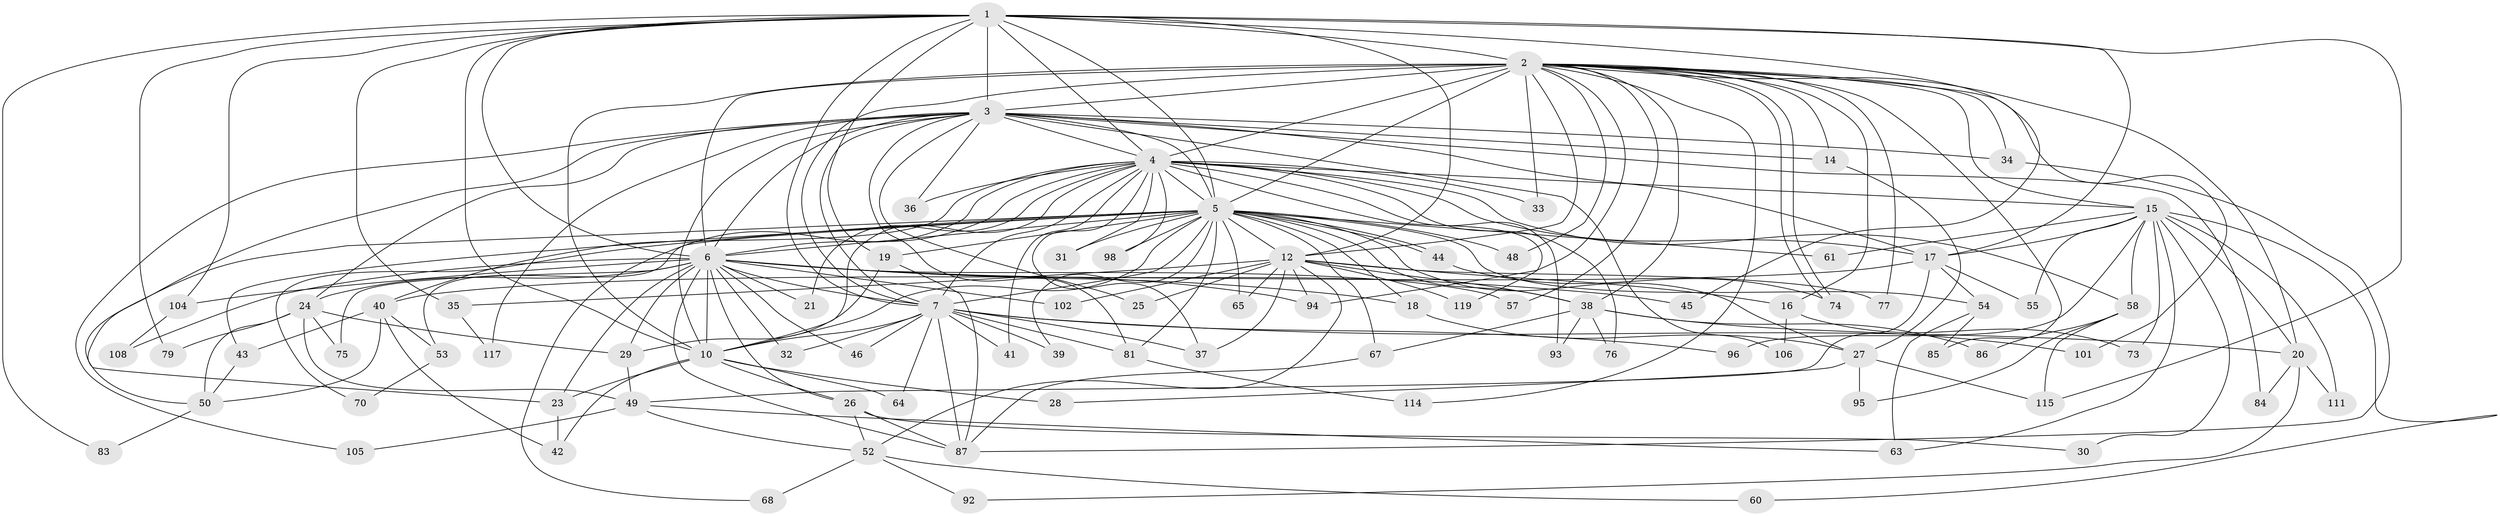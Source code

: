 // original degree distribution, {19: 0.008403361344537815, 24: 0.008403361344537815, 16: 0.008403361344537815, 23: 0.008403361344537815, 31: 0.008403361344537815, 27: 0.008403361344537815, 20: 0.008403361344537815, 14: 0.008403361344537815, 13: 0.008403361344537815, 15: 0.008403361344537815, 2: 0.5630252100840336, 11: 0.008403361344537815, 5: 0.04201680672268908, 3: 0.15966386554621848, 4: 0.058823529411764705, 8: 0.01680672268907563, 7: 0.008403361344537815, 6: 0.05042016806722689, 10: 0.008403361344537815}
// Generated by graph-tools (version 1.1) at 2025/10/02/27/25 16:10:56]
// undirected, 87 vertices, 209 edges
graph export_dot {
graph [start="1"]
  node [color=gray90,style=filled];
  1 [super="+91"];
  2 [super="+9"];
  3 [super="+8"];
  4 [super="+13"];
  5 [super="+11"];
  6 [super="+71"];
  7 [super="+22"];
  10 [super="+62"];
  12 [super="+47"];
  14;
  15 [super="+51"];
  16 [super="+66"];
  17 [super="+103"];
  18;
  19;
  20 [super="+56"];
  21;
  23 [super="+59"];
  24;
  25;
  26 [super="+100"];
  27 [super="+69"];
  28;
  29 [super="+118"];
  30;
  31;
  32;
  33;
  34 [super="+110"];
  35;
  36;
  37 [super="+97"];
  38 [super="+88"];
  39;
  40;
  41;
  42 [super="+80"];
  43 [super="+112"];
  44;
  45;
  46;
  48;
  49 [super="+109"];
  50 [super="+78"];
  52 [super="+107"];
  53;
  54;
  55;
  57;
  58 [super="+116"];
  60;
  61;
  63 [super="+72"];
  64;
  65;
  67 [super="+90"];
  68;
  70;
  73;
  74 [super="+113"];
  75;
  76;
  77;
  79;
  81 [super="+82"];
  83;
  84;
  85;
  86;
  87 [super="+89"];
  92;
  93;
  94 [super="+99"];
  95;
  96;
  98;
  101;
  102;
  104;
  105;
  106;
  108;
  111;
  114;
  115;
  117;
  119;
  1 -- 2 [weight=2];
  1 -- 3 [weight=2];
  1 -- 4;
  1 -- 5;
  1 -- 6 [weight=2];
  1 -- 7;
  1 -- 10;
  1 -- 17;
  1 -- 19;
  1 -- 35;
  1 -- 45;
  1 -- 79;
  1 -- 83;
  1 -- 115;
  1 -- 12 [weight=2];
  1 -- 104;
  2 -- 3 [weight=4];
  2 -- 4 [weight=2];
  2 -- 5 [weight=2];
  2 -- 6 [weight=2];
  2 -- 7 [weight=3];
  2 -- 10 [weight=2];
  2 -- 12;
  2 -- 14;
  2 -- 16 [weight=2];
  2 -- 33;
  2 -- 34;
  2 -- 48;
  2 -- 57;
  2 -- 74;
  2 -- 74;
  2 -- 77;
  2 -- 85;
  2 -- 101;
  2 -- 114;
  2 -- 38;
  2 -- 15;
  2 -- 20;
  2 -- 94;
  3 -- 4 [weight=2];
  3 -- 5 [weight=2];
  3 -- 6 [weight=2];
  3 -- 7 [weight=2];
  3 -- 10 [weight=2];
  3 -- 14;
  3 -- 25;
  3 -- 34;
  3 -- 81;
  3 -- 84;
  3 -- 105;
  3 -- 117;
  3 -- 36;
  3 -- 106;
  3 -- 23;
  3 -- 24;
  3 -- 17;
  4 -- 5 [weight=3];
  4 -- 6;
  4 -- 7;
  4 -- 10;
  4 -- 15;
  4 -- 17;
  4 -- 21;
  4 -- 33;
  4 -- 36;
  4 -- 37;
  4 -- 40;
  4 -- 41;
  4 -- 68;
  4 -- 93;
  4 -- 98;
  4 -- 119;
  4 -- 58;
  4 -- 76;
  4 -- 31;
  5 -- 6;
  5 -- 7;
  5 -- 10;
  5 -- 12;
  5 -- 18;
  5 -- 19;
  5 -- 31;
  5 -- 38;
  5 -- 39;
  5 -- 43;
  5 -- 44;
  5 -- 44;
  5 -- 48;
  5 -- 50;
  5 -- 53;
  5 -- 54;
  5 -- 61;
  5 -- 65;
  5 -- 67;
  5 -- 70;
  5 -- 81;
  5 -- 98;
  5 -- 27;
  6 -- 7;
  6 -- 10 [weight=2];
  6 -- 18;
  6 -- 21;
  6 -- 23;
  6 -- 24;
  6 -- 26;
  6 -- 32;
  6 -- 45;
  6 -- 46;
  6 -- 57;
  6 -- 75;
  6 -- 87;
  6 -- 94;
  6 -- 102;
  6 -- 104;
  6 -- 108;
  6 -- 29;
  7 -- 10;
  7 -- 20;
  7 -- 32;
  7 -- 39;
  7 -- 41;
  7 -- 46;
  7 -- 64;
  7 -- 96;
  7 -- 87;
  7 -- 81;
  7 -- 37;
  10 -- 23;
  10 -- 26;
  10 -- 28;
  10 -- 64;
  10 -- 42;
  12 -- 16;
  12 -- 25;
  12 -- 35;
  12 -- 37;
  12 -- 77;
  12 -- 65;
  12 -- 52;
  12 -- 102;
  12 -- 119;
  12 -- 94;
  12 -- 38;
  14 -- 27;
  15 -- 30;
  15 -- 111;
  15 -- 96;
  15 -- 73;
  15 -- 17;
  15 -- 55;
  15 -- 58;
  15 -- 60;
  15 -- 61;
  15 -- 20;
  15 -- 63;
  16 -- 73;
  16 -- 106;
  17 -- 40;
  17 -- 54;
  17 -- 55;
  17 -- 49;
  18 -- 27;
  19 -- 29;
  19 -- 87;
  20 -- 92;
  20 -- 111;
  20 -- 84;
  23 -- 42;
  24 -- 29;
  24 -- 49;
  24 -- 50;
  24 -- 75;
  24 -- 79;
  26 -- 30;
  26 -- 52;
  26 -- 87;
  27 -- 28;
  27 -- 95;
  27 -- 115;
  29 -- 49;
  34 -- 87;
  35 -- 117;
  38 -- 67;
  38 -- 76;
  38 -- 86;
  38 -- 93;
  38 -- 101;
  40 -- 42;
  40 -- 43;
  40 -- 53;
  40 -- 50;
  43 -- 50;
  44 -- 74;
  49 -- 63;
  49 -- 105;
  49 -- 52;
  50 -- 83;
  52 -- 60;
  52 -- 68;
  52 -- 92;
  53 -- 70;
  54 -- 63;
  54 -- 85;
  58 -- 86;
  58 -- 95;
  58 -- 115;
  67 -- 87;
  81 -- 114;
  104 -- 108;
}

